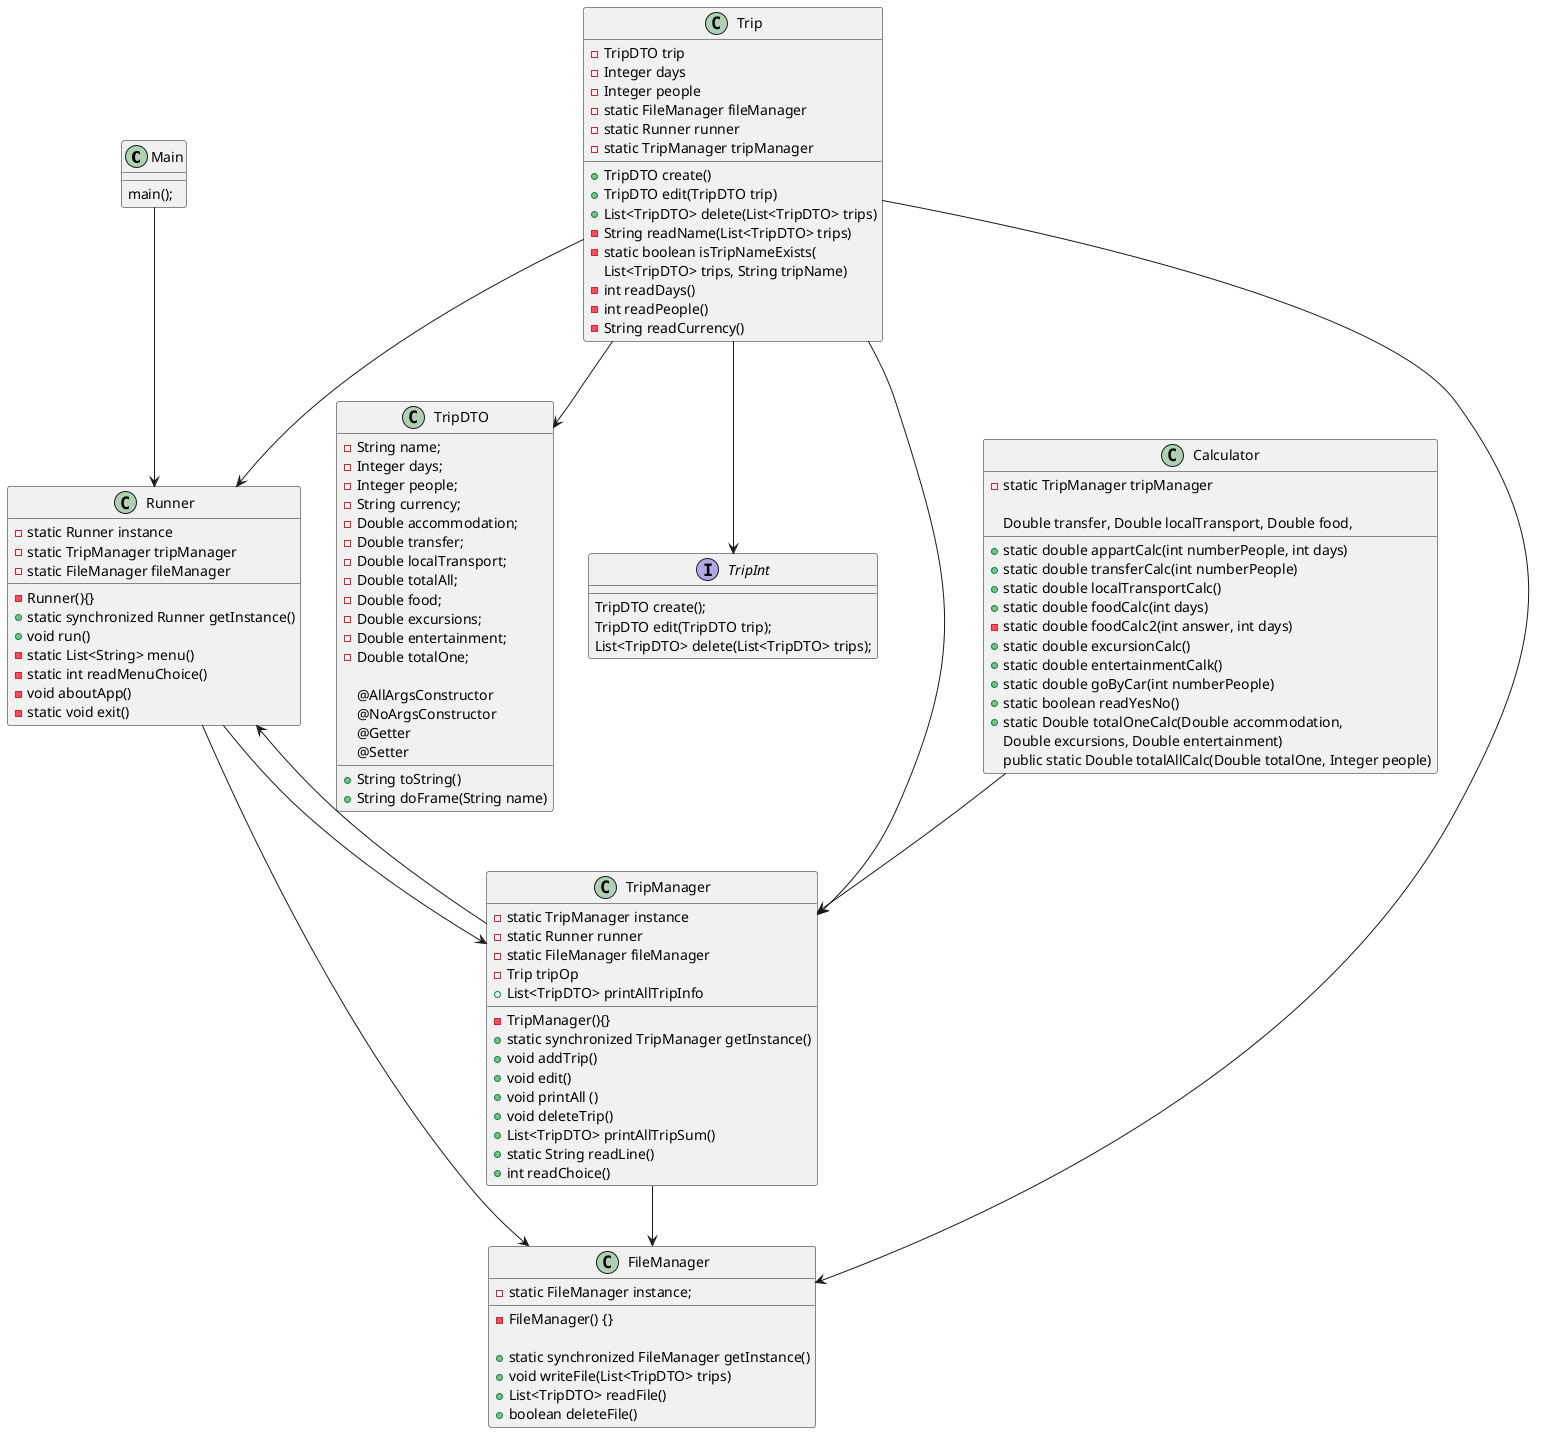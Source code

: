 @startuml

Main --> Runner
Runner --> TripManager
Runner --> FileManager
TripManager --> Runner
TripManager --> FileManager
Trip --> FileManager
Trip --> Runner
Trip --> TripManager
Calculator --> TripManager
Trip --> TripDTO
Trip --> TripInt

class Main {
  main();
}

class Runner{
   - static Runner instance
   - Runner(){}
   + static synchronized Runner getInstance()
   - static TripManager tripManager
   - static FileManager fileManager
   + void run()
   - static List<String> menu()
   - static int readMenuChoice()
   - void aboutApp()
   - static void exit()
}

class TripManager{
  - static TripManager instance
  - TripManager(){}
  +static synchronized TripManager getInstance()
  - static Runner runner
  - static FileManager fileManager
  - Trip tripOp
  + void addTrip()
  + void edit()
  + void printAll ()
  +void deleteTrip()
  + List<TripDTO> printAllTripInfo
  + List<TripDTO> printAllTripSum()
  + static String readLine()
  + int readChoice()
}

class Trip {
  - TripDTO trip
  - Integer days
  - Integer people
  - static FileManager fileManager
  - static Runner runner
  - static TripManager tripManager
  + TripDTO create()
  + TripDTO edit(TripDTO trip)
  + List<TripDTO> delete(List<TripDTO> trips)
  - String readName(List<TripDTO> trips)
  - static boolean isTripNameExists(
          List<TripDTO> trips, String tripName)
  - int readDays()
  - int readPeople()
  - String readCurrency()
}

class TripDTO {

  - String name;
  - Integer days;
  - Integer people;
  - String currency;
  - Double accommodation;
  - Double transfer;
  - Double localTransport;
  - Double totalAll;
  - Double food;
  - Double excursions;
  - Double entertainment;
  - Double totalOne;

  @AllArgsConstructor
  @NoArgsConstructor
  @Getter
  @Setter

  + String toString()
  + String doFrame(String name)
}

interface TripInt {
  TripDTO create();
  TripDTO edit(TripDTO trip);
  List<TripDTO> delete(List<TripDTO> trips);
}


class FileManager {
  - static FileManager instance;

  - FileManager() {}

  + static synchronized FileManager getInstance()
  + void writeFile(List<TripDTO> trips)
  + List<TripDTO> readFile()
  + boolean deleteFile()
}

class Calculator {

  - static TripManager tripManager

  + static double appartCalc(int numberPeople, int days)
  + static double transferCalc(int numberPeople)
  + static double localTransportCalc()
  + static double foodCalc(int days)
  - static double foodCalc2(int answer, int days)
  + static double excursionCalc()
  + static double entertainmentCalk()
  + static double goByCar(int numberPeople)
  + static boolean readYesNo()
  + static Double totalOneCalc(Double accommodation,
      Double transfer, Double localTransport, Double food,
      Double excursions, Double entertainment)
  public static Double totalAllCalc(Double totalOne, Integer people)
}

@enduml
